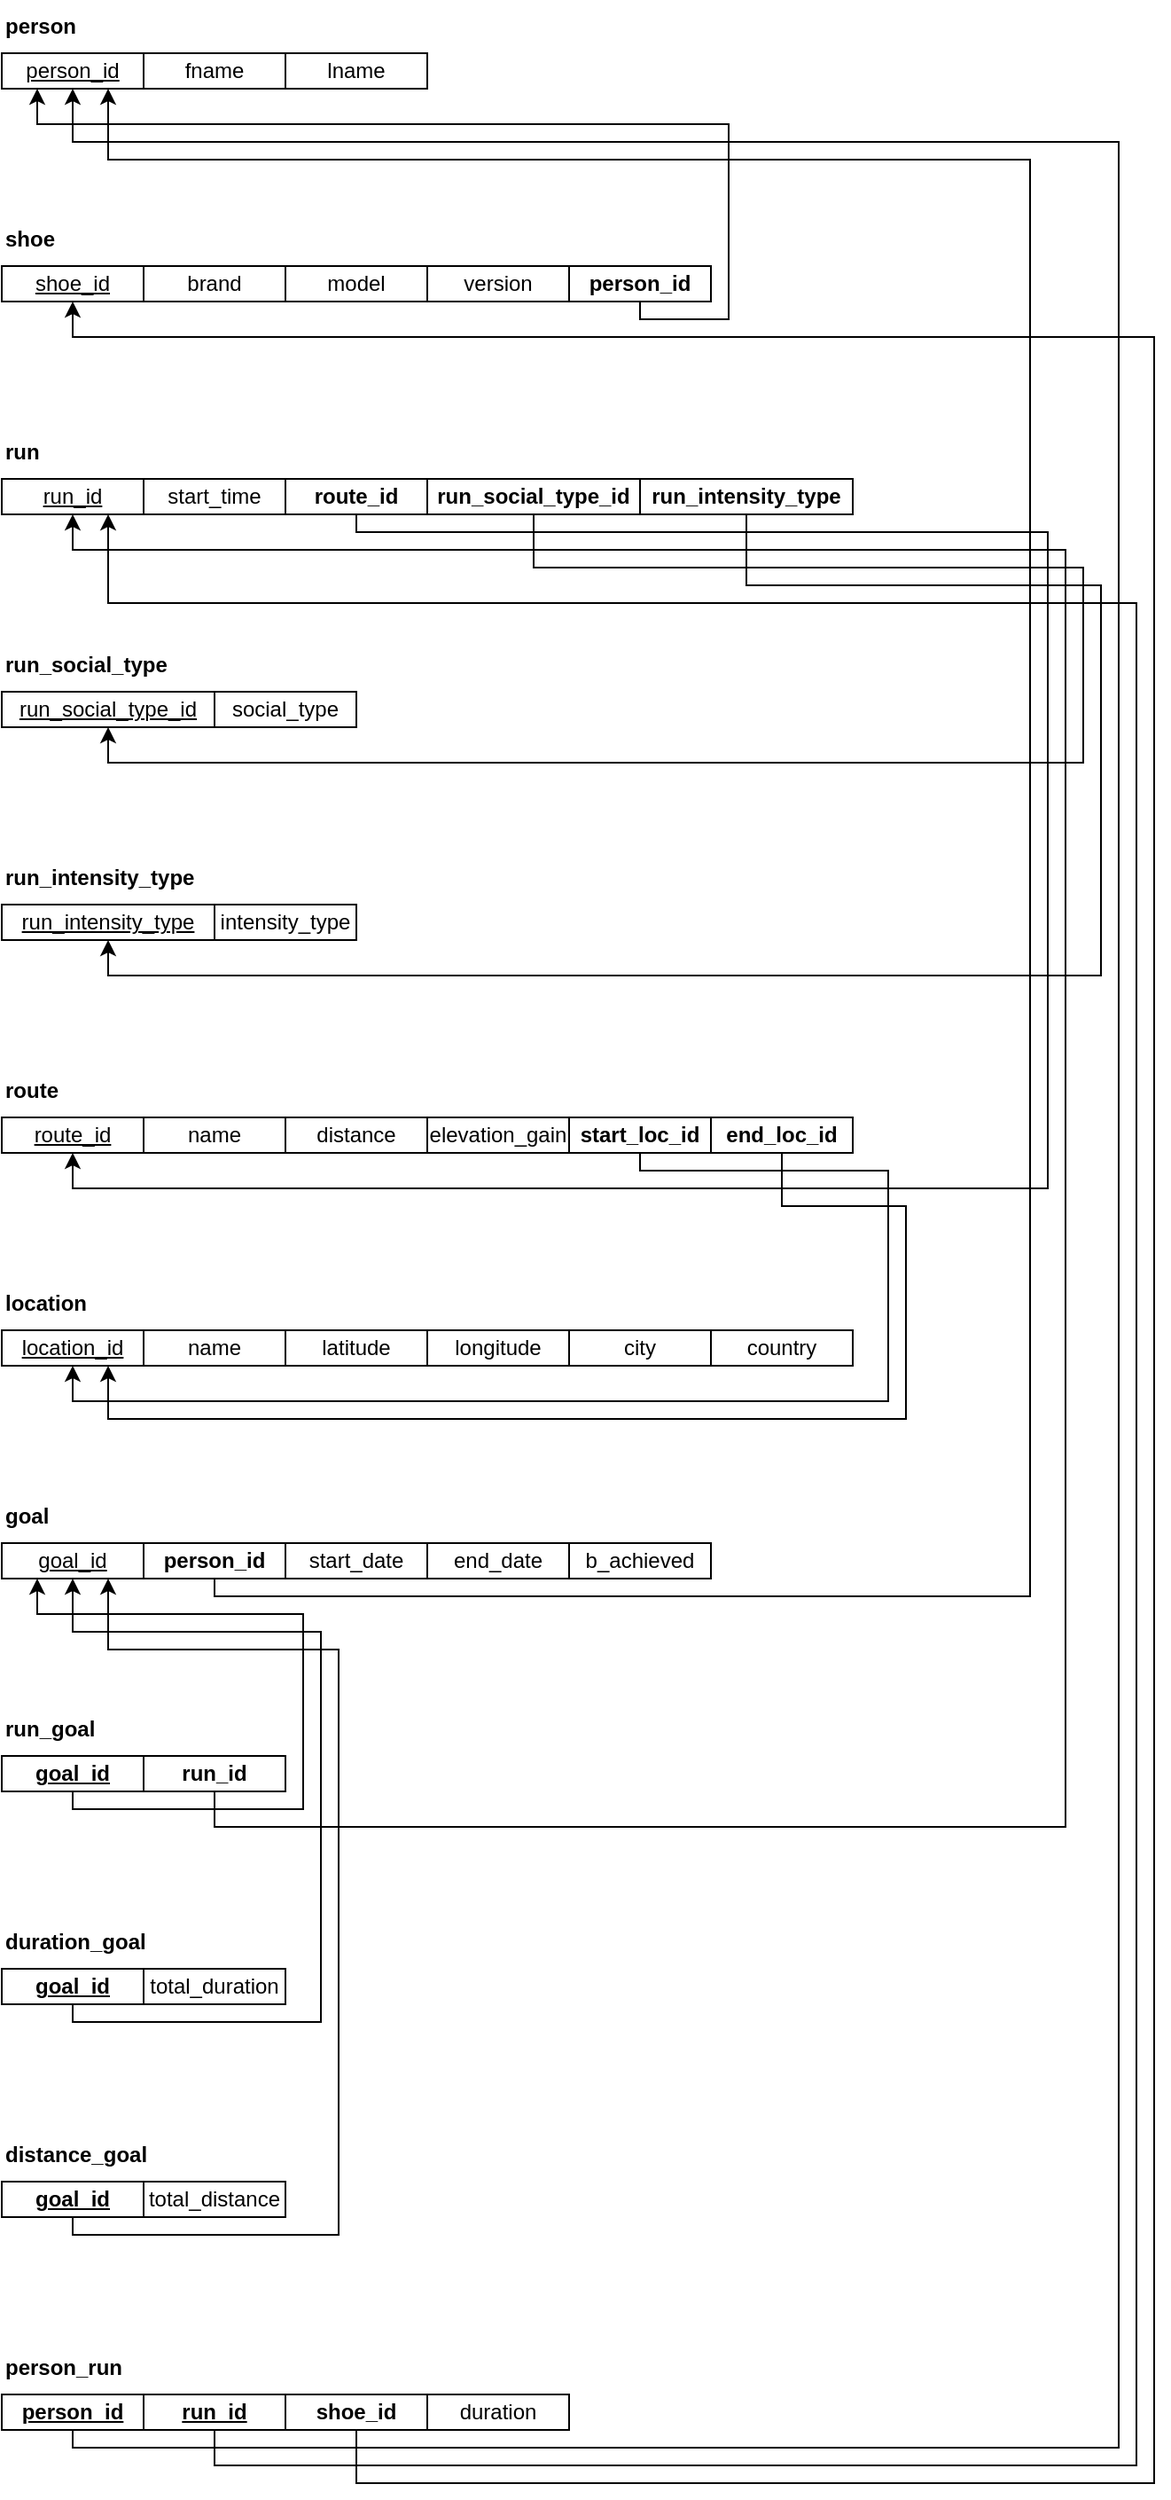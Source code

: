 <mxfile version="24.7.17">
  <diagram name="Page-1" id="NN9Ntpjx-jl_X6_2pM8p">
    <mxGraphModel dx="863" dy="900" grid="1" gridSize="10" guides="1" tooltips="1" connect="1" arrows="1" fold="1" page="1" pageScale="1" pageWidth="850" pageHeight="1100" math="0" shadow="0">
      <root>
        <mxCell id="0" />
        <mxCell id="1" parent="0" />
        <mxCell id="JpYg0RpFn67qtgdYz812-1" value="person" style="text;html=1;align=left;verticalAlign=middle;whiteSpace=wrap;rounded=0;fontStyle=1" parent="1" vertex="1">
          <mxGeometry x="120" y="110" width="60" height="30" as="geometry" />
        </mxCell>
        <mxCell id="JpYg0RpFn67qtgdYz812-2" value="person_id" style="rounded=0;whiteSpace=wrap;html=1;fontStyle=4" parent="1" vertex="1">
          <mxGeometry x="120" y="140" width="80" height="20" as="geometry" />
        </mxCell>
        <mxCell id="JpYg0RpFn67qtgdYz812-3" value="fname" style="rounded=0;whiteSpace=wrap;html=1;" parent="1" vertex="1">
          <mxGeometry x="200" y="140" width="80" height="20" as="geometry" />
        </mxCell>
        <mxCell id="JpYg0RpFn67qtgdYz812-4" value="lname" style="rounded=0;whiteSpace=wrap;html=1;" parent="1" vertex="1">
          <mxGeometry x="280" y="140" width="80" height="20" as="geometry" />
        </mxCell>
        <mxCell id="JpYg0RpFn67qtgdYz812-5" value="shoe" style="text;html=1;align=left;verticalAlign=middle;whiteSpace=wrap;rounded=0;fontStyle=1" parent="1" vertex="1">
          <mxGeometry x="120" y="230" width="60" height="30" as="geometry" />
        </mxCell>
        <mxCell id="JpYg0RpFn67qtgdYz812-6" value="shoe_id" style="rounded=0;whiteSpace=wrap;html=1;fontStyle=4" parent="1" vertex="1">
          <mxGeometry x="120" y="260" width="80" height="20" as="geometry" />
        </mxCell>
        <mxCell id="JpYg0RpFn67qtgdYz812-7" value="brand" style="rounded=0;whiteSpace=wrap;html=1;" parent="1" vertex="1">
          <mxGeometry x="200" y="260" width="80" height="20" as="geometry" />
        </mxCell>
        <mxCell id="JpYg0RpFn67qtgdYz812-8" value="model" style="rounded=0;whiteSpace=wrap;html=1;" parent="1" vertex="1">
          <mxGeometry x="280" y="260" width="80" height="20" as="geometry" />
        </mxCell>
        <mxCell id="JpYg0RpFn67qtgdYz812-9" value="version" style="rounded=0;whiteSpace=wrap;html=1;" parent="1" vertex="1">
          <mxGeometry x="360" y="260" width="80" height="20" as="geometry" />
        </mxCell>
        <mxCell id="JpYg0RpFn67qtgdYz812-10" value="&lt;b&gt;run&lt;/b&gt;" style="text;html=1;align=left;verticalAlign=middle;whiteSpace=wrap;rounded=0;" parent="1" vertex="1">
          <mxGeometry x="120" y="350" width="60" height="30" as="geometry" />
        </mxCell>
        <mxCell id="JpYg0RpFn67qtgdYz812-11" value="run_id" style="rounded=0;whiteSpace=wrap;html=1;fontStyle=4" parent="1" vertex="1">
          <mxGeometry x="120" y="380" width="80" height="20" as="geometry" />
        </mxCell>
        <mxCell id="JpYg0RpFn67qtgdYz812-13" value="start_time" style="rounded=0;whiteSpace=wrap;html=1;" parent="1" vertex="1">
          <mxGeometry x="200" y="380" width="80" height="20" as="geometry" />
        </mxCell>
        <mxCell id="YwOJinUkW7khNQ9SXKsT-1" value="&lt;b&gt;run_social_type&lt;/b&gt;" style="text;html=1;align=left;verticalAlign=middle;whiteSpace=wrap;rounded=0;" vertex="1" parent="1">
          <mxGeometry x="120" y="470" width="60" height="30" as="geometry" />
        </mxCell>
        <mxCell id="YwOJinUkW7khNQ9SXKsT-2" value="run_social_type_id" style="rounded=0;whiteSpace=wrap;html=1;fontStyle=4" vertex="1" parent="1">
          <mxGeometry x="120" y="500" width="120" height="20" as="geometry" />
        </mxCell>
        <mxCell id="YwOJinUkW7khNQ9SXKsT-4" value="social_type" style="rounded=0;whiteSpace=wrap;html=1;" vertex="1" parent="1">
          <mxGeometry x="240" y="500" width="80" height="20" as="geometry" />
        </mxCell>
        <mxCell id="YwOJinUkW7khNQ9SXKsT-7" value="&lt;b&gt;run_intensity_type&lt;/b&gt;" style="text;html=1;align=left;verticalAlign=middle;whiteSpace=wrap;rounded=0;" vertex="1" parent="1">
          <mxGeometry x="120" y="590" width="60" height="30" as="geometry" />
        </mxCell>
        <mxCell id="YwOJinUkW7khNQ9SXKsT-8" value="run_intensity_type" style="rounded=0;whiteSpace=wrap;html=1;fontStyle=4" vertex="1" parent="1">
          <mxGeometry x="120" y="620" width="120" height="20" as="geometry" />
        </mxCell>
        <mxCell id="YwOJinUkW7khNQ9SXKsT-9" value="intensity_type" style="rounded=0;whiteSpace=wrap;html=1;" vertex="1" parent="1">
          <mxGeometry x="240" y="620" width="80" height="20" as="geometry" />
        </mxCell>
        <mxCell id="YwOJinUkW7khNQ9SXKsT-13" value="route" style="text;html=1;align=left;verticalAlign=middle;whiteSpace=wrap;rounded=0;fontStyle=1" vertex="1" parent="1">
          <mxGeometry x="120" y="710" width="60" height="30" as="geometry" />
        </mxCell>
        <mxCell id="YwOJinUkW7khNQ9SXKsT-14" value="route_id" style="rounded=0;whiteSpace=wrap;html=1;fontStyle=4" vertex="1" parent="1">
          <mxGeometry x="120" y="740" width="80" height="20" as="geometry" />
        </mxCell>
        <mxCell id="YwOJinUkW7khNQ9SXKsT-15" value="name" style="rounded=0;whiteSpace=wrap;html=1;" vertex="1" parent="1">
          <mxGeometry x="200" y="740" width="80" height="20" as="geometry" />
        </mxCell>
        <mxCell id="YwOJinUkW7khNQ9SXKsT-16" value="distance" style="rounded=0;whiteSpace=wrap;html=1;" vertex="1" parent="1">
          <mxGeometry x="280" y="740" width="80" height="20" as="geometry" />
        </mxCell>
        <mxCell id="YwOJinUkW7khNQ9SXKsT-22" value="location" style="text;html=1;align=left;verticalAlign=middle;whiteSpace=wrap;rounded=0;fontStyle=1" vertex="1" parent="1">
          <mxGeometry x="120" y="830" width="60" height="30" as="geometry" />
        </mxCell>
        <mxCell id="YwOJinUkW7khNQ9SXKsT-23" value="location_id" style="rounded=0;whiteSpace=wrap;html=1;fontStyle=4" vertex="1" parent="1">
          <mxGeometry x="120" y="860" width="80" height="20" as="geometry" />
        </mxCell>
        <mxCell id="YwOJinUkW7khNQ9SXKsT-24" value="name" style="rounded=0;whiteSpace=wrap;html=1;" vertex="1" parent="1">
          <mxGeometry x="200" y="860" width="80" height="20" as="geometry" />
        </mxCell>
        <mxCell id="YwOJinUkW7khNQ9SXKsT-25" value="latitude" style="rounded=0;whiteSpace=wrap;html=1;" vertex="1" parent="1">
          <mxGeometry x="280" y="860" width="80" height="20" as="geometry" />
        </mxCell>
        <mxCell id="YwOJinUkW7khNQ9SXKsT-26" value="longitude" style="rounded=0;whiteSpace=wrap;html=1;" vertex="1" parent="1">
          <mxGeometry x="360" y="860" width="80" height="20" as="geometry" />
        </mxCell>
        <mxCell id="YwOJinUkW7khNQ9SXKsT-27" value="city" style="rounded=0;whiteSpace=wrap;html=1;" vertex="1" parent="1">
          <mxGeometry x="440" y="860" width="80" height="20" as="geometry" />
        </mxCell>
        <mxCell id="YwOJinUkW7khNQ9SXKsT-28" value="country" style="rounded=0;whiteSpace=wrap;html=1;" vertex="1" parent="1">
          <mxGeometry x="520" y="860" width="80" height="20" as="geometry" />
        </mxCell>
        <mxCell id="YwOJinUkW7khNQ9SXKsT-29" value="elevation_gain" style="rounded=0;whiteSpace=wrap;html=1;" vertex="1" parent="1">
          <mxGeometry x="360" y="740" width="80" height="20" as="geometry" />
        </mxCell>
        <mxCell id="YwOJinUkW7khNQ9SXKsT-30" value="goal" style="text;html=1;align=left;verticalAlign=middle;whiteSpace=wrap;rounded=0;fontStyle=1" vertex="1" parent="1">
          <mxGeometry x="120" y="950" width="60" height="30" as="geometry" />
        </mxCell>
        <mxCell id="YwOJinUkW7khNQ9SXKsT-31" value="goal_id" style="rounded=0;whiteSpace=wrap;html=1;fontStyle=4" vertex="1" parent="1">
          <mxGeometry x="120" y="980" width="80" height="20" as="geometry" />
        </mxCell>
        <mxCell id="YwOJinUkW7khNQ9SXKsT-47" value="run_goal" style="text;html=1;align=left;verticalAlign=middle;whiteSpace=wrap;rounded=0;fontStyle=1" vertex="1" parent="1">
          <mxGeometry x="120" y="1070" width="60" height="30" as="geometry" />
        </mxCell>
        <mxCell id="YwOJinUkW7khNQ9SXKsT-81" style="edgeStyle=orthogonalEdgeStyle;rounded=0;orthogonalLoop=1;jettySize=auto;html=1;entryX=0.25;entryY=1;entryDx=0;entryDy=0;fontFamily=Helvetica;fontSize=12;fontColor=default;" edge="1" parent="1" source="YwOJinUkW7khNQ9SXKsT-48" target="YwOJinUkW7khNQ9SXKsT-31">
          <mxGeometry relative="1" as="geometry">
            <Array as="points">
              <mxPoint x="160" y="1130" />
              <mxPoint x="290" y="1130" />
              <mxPoint x="290" y="1020" />
              <mxPoint x="140" y="1020" />
            </Array>
          </mxGeometry>
        </mxCell>
        <mxCell id="YwOJinUkW7khNQ9SXKsT-48" value="goal_id" style="rounded=0;whiteSpace=wrap;html=1;fontStyle=5" vertex="1" parent="1">
          <mxGeometry x="120" y="1100" width="80" height="20" as="geometry" />
        </mxCell>
        <mxCell id="YwOJinUkW7khNQ9SXKsT-49" value="duration_goal" style="text;html=1;align=left;verticalAlign=middle;whiteSpace=wrap;rounded=0;fontStyle=1" vertex="1" parent="1">
          <mxGeometry x="120" y="1190" width="60" height="30" as="geometry" />
        </mxCell>
        <mxCell id="YwOJinUkW7khNQ9SXKsT-82" style="edgeStyle=orthogonalEdgeStyle;rounded=0;orthogonalLoop=1;jettySize=auto;html=1;entryX=0.5;entryY=1;entryDx=0;entryDy=0;fontFamily=Helvetica;fontSize=12;fontColor=default;" edge="1" parent="1" source="YwOJinUkW7khNQ9SXKsT-50" target="YwOJinUkW7khNQ9SXKsT-31">
          <mxGeometry relative="1" as="geometry">
            <Array as="points">
              <mxPoint x="160" y="1250" />
              <mxPoint x="300" y="1250" />
              <mxPoint x="300" y="1030" />
              <mxPoint x="160" y="1030" />
            </Array>
          </mxGeometry>
        </mxCell>
        <mxCell id="YwOJinUkW7khNQ9SXKsT-50" value="goal_id" style="rounded=0;whiteSpace=wrap;html=1;fontStyle=5" vertex="1" parent="1">
          <mxGeometry x="120" y="1220" width="80" height="20" as="geometry" />
        </mxCell>
        <mxCell id="YwOJinUkW7khNQ9SXKsT-51" value="distance_goal" style="text;html=1;align=left;verticalAlign=middle;whiteSpace=wrap;rounded=0;fontStyle=1" vertex="1" parent="1">
          <mxGeometry x="120" y="1310" width="60" height="30" as="geometry" />
        </mxCell>
        <mxCell id="YwOJinUkW7khNQ9SXKsT-83" style="edgeStyle=orthogonalEdgeStyle;rounded=0;orthogonalLoop=1;jettySize=auto;html=1;entryX=0.75;entryY=1;entryDx=0;entryDy=0;fontFamily=Helvetica;fontSize=12;fontColor=default;" edge="1" parent="1" source="YwOJinUkW7khNQ9SXKsT-52" target="YwOJinUkW7khNQ9SXKsT-31">
          <mxGeometry relative="1" as="geometry">
            <Array as="points">
              <mxPoint x="160" y="1370" />
              <mxPoint x="310" y="1370" />
              <mxPoint x="310" y="1040" />
              <mxPoint x="180" y="1040" />
            </Array>
          </mxGeometry>
        </mxCell>
        <mxCell id="YwOJinUkW7khNQ9SXKsT-52" value="goal_id" style="rounded=0;whiteSpace=wrap;html=1;fontStyle=5" vertex="1" parent="1">
          <mxGeometry x="120" y="1340" width="80" height="20" as="geometry" />
        </mxCell>
        <mxCell id="YwOJinUkW7khNQ9SXKsT-53" value="total_duration" style="rounded=0;whiteSpace=wrap;html=1;" vertex="1" parent="1">
          <mxGeometry x="200" y="1220" width="80" height="20" as="geometry" />
        </mxCell>
        <mxCell id="YwOJinUkW7khNQ9SXKsT-54" value="total_distance" style="rounded=0;whiteSpace=wrap;html=1;" vertex="1" parent="1">
          <mxGeometry x="200" y="1340" width="80" height="20" as="geometry" />
        </mxCell>
        <mxCell id="YwOJinUkW7khNQ9SXKsT-56" style="edgeStyle=orthogonalEdgeStyle;rounded=0;orthogonalLoop=1;jettySize=auto;html=1;entryX=0.25;entryY=1;entryDx=0;entryDy=0;fontFamily=Helvetica;fontSize=12;fontColor=default;" edge="1" parent="1" source="YwOJinUkW7khNQ9SXKsT-55" target="JpYg0RpFn67qtgdYz812-2">
          <mxGeometry relative="1" as="geometry">
            <Array as="points">
              <mxPoint x="480" y="290" />
              <mxPoint x="530" y="290" />
              <mxPoint x="530" y="180" />
              <mxPoint x="140" y="180" />
            </Array>
          </mxGeometry>
        </mxCell>
        <mxCell id="YwOJinUkW7khNQ9SXKsT-55" value="person_id" style="rounded=0;whiteSpace=wrap;html=1;fontStyle=1" vertex="1" parent="1">
          <mxGeometry x="440" y="260" width="80" height="20" as="geometry" />
        </mxCell>
        <mxCell id="YwOJinUkW7khNQ9SXKsT-60" value="person_run" style="text;html=1;align=left;verticalAlign=middle;whiteSpace=wrap;rounded=0;fontStyle=1" vertex="1" parent="1">
          <mxGeometry x="120" y="1430" width="60" height="30" as="geometry" />
        </mxCell>
        <mxCell id="YwOJinUkW7khNQ9SXKsT-86" style="edgeStyle=orthogonalEdgeStyle;rounded=0;orthogonalLoop=1;jettySize=auto;html=1;entryX=0.5;entryY=1;entryDx=0;entryDy=0;fontFamily=Helvetica;fontSize=12;fontColor=default;" edge="1" parent="1" source="YwOJinUkW7khNQ9SXKsT-61" target="JpYg0RpFn67qtgdYz812-2">
          <mxGeometry relative="1" as="geometry">
            <Array as="points">
              <mxPoint x="160" y="1490" />
              <mxPoint x="750" y="1490" />
              <mxPoint x="750" y="190" />
              <mxPoint x="160" y="190" />
            </Array>
          </mxGeometry>
        </mxCell>
        <mxCell id="YwOJinUkW7khNQ9SXKsT-61" value="person_id" style="rounded=0;whiteSpace=wrap;html=1;fontStyle=5" vertex="1" parent="1">
          <mxGeometry x="120" y="1460" width="80" height="20" as="geometry" />
        </mxCell>
        <mxCell id="YwOJinUkW7khNQ9SXKsT-87" style="edgeStyle=orthogonalEdgeStyle;rounded=0;orthogonalLoop=1;jettySize=auto;html=1;fontFamily=Helvetica;fontSize=12;fontColor=default;entryX=0.75;entryY=1;entryDx=0;entryDy=0;" edge="1" parent="1" source="YwOJinUkW7khNQ9SXKsT-62" target="JpYg0RpFn67qtgdYz812-11">
          <mxGeometry relative="1" as="geometry">
            <Array as="points">
              <mxPoint x="240" y="1500" />
              <mxPoint x="760" y="1500" />
              <mxPoint x="760" y="450" />
              <mxPoint x="180" y="450" />
            </Array>
          </mxGeometry>
        </mxCell>
        <mxCell id="YwOJinUkW7khNQ9SXKsT-62" value="run_id" style="rounded=0;whiteSpace=wrap;html=1;fontStyle=5" vertex="1" parent="1">
          <mxGeometry x="200" y="1460" width="80" height="20" as="geometry" />
        </mxCell>
        <mxCell id="YwOJinUkW7khNQ9SXKsT-64" style="edgeStyle=orthogonalEdgeStyle;rounded=0;orthogonalLoop=1;jettySize=auto;html=1;entryX=0.5;entryY=1;entryDx=0;entryDy=0;fontFamily=Helvetica;fontSize=12;fontColor=default;" edge="1" parent="1" source="YwOJinUkW7khNQ9SXKsT-63" target="YwOJinUkW7khNQ9SXKsT-14">
          <mxGeometry relative="1" as="geometry">
            <Array as="points">
              <mxPoint x="320" y="410" />
              <mxPoint x="710" y="410" />
              <mxPoint x="710" y="780" />
              <mxPoint x="160" y="780" />
            </Array>
          </mxGeometry>
        </mxCell>
        <mxCell id="YwOJinUkW7khNQ9SXKsT-63" value="route_id" style="rounded=0;whiteSpace=wrap;html=1;fontStyle=1" vertex="1" parent="1">
          <mxGeometry x="280" y="380" width="80" height="20" as="geometry" />
        </mxCell>
        <mxCell id="YwOJinUkW7khNQ9SXKsT-66" style="edgeStyle=orthogonalEdgeStyle;rounded=0;orthogonalLoop=1;jettySize=auto;html=1;entryX=0.5;entryY=1;entryDx=0;entryDy=0;fontFamily=Helvetica;fontSize=12;fontColor=default;" edge="1" parent="1" source="YwOJinUkW7khNQ9SXKsT-65" target="JpYg0RpFn67qtgdYz812-11">
          <mxGeometry relative="1" as="geometry">
            <Array as="points">
              <mxPoint x="240" y="1140" />
              <mxPoint x="720" y="1140" />
              <mxPoint x="720" y="420" />
              <mxPoint x="160" y="420" />
            </Array>
          </mxGeometry>
        </mxCell>
        <mxCell id="YwOJinUkW7khNQ9SXKsT-65" value="run_id" style="rounded=0;whiteSpace=wrap;html=1;fontStyle=1" vertex="1" parent="1">
          <mxGeometry x="200" y="1100" width="80" height="20" as="geometry" />
        </mxCell>
        <mxCell id="YwOJinUkW7khNQ9SXKsT-70" style="edgeStyle=orthogonalEdgeStyle;rounded=0;orthogonalLoop=1;jettySize=auto;html=1;entryX=0.5;entryY=1;entryDx=0;entryDy=0;fontFamily=Helvetica;fontSize=12;fontColor=default;" edge="1" parent="1" source="YwOJinUkW7khNQ9SXKsT-68" target="YwOJinUkW7khNQ9SXKsT-2">
          <mxGeometry relative="1" as="geometry">
            <Array as="points">
              <mxPoint x="420" y="430" />
              <mxPoint x="730" y="430" />
              <mxPoint x="730" y="540" />
              <mxPoint x="180" y="540" />
            </Array>
          </mxGeometry>
        </mxCell>
        <mxCell id="YwOJinUkW7khNQ9SXKsT-68" value="run_social_type_id" style="rounded=0;whiteSpace=wrap;html=1;fontStyle=1" vertex="1" parent="1">
          <mxGeometry x="360" y="380" width="120" height="20" as="geometry" />
        </mxCell>
        <mxCell id="YwOJinUkW7khNQ9SXKsT-71" style="edgeStyle=orthogonalEdgeStyle;rounded=0;orthogonalLoop=1;jettySize=auto;html=1;fontFamily=Helvetica;fontSize=12;fontColor=default;entryX=0.5;entryY=1;entryDx=0;entryDy=0;" edge="1" parent="1" source="YwOJinUkW7khNQ9SXKsT-69" target="YwOJinUkW7khNQ9SXKsT-8">
          <mxGeometry relative="1" as="geometry">
            <mxPoint x="150" y="690" as="targetPoint" />
            <Array as="points">
              <mxPoint x="540" y="440" />
              <mxPoint x="740" y="440" />
              <mxPoint x="740" y="660" />
              <mxPoint x="180" y="660" />
            </Array>
          </mxGeometry>
        </mxCell>
        <mxCell id="YwOJinUkW7khNQ9SXKsT-69" value="run_intensity_type" style="rounded=0;whiteSpace=wrap;html=1;fontStyle=1" vertex="1" parent="1">
          <mxGeometry x="480" y="380" width="120" height="20" as="geometry" />
        </mxCell>
        <mxCell id="YwOJinUkW7khNQ9SXKsT-75" style="edgeStyle=orthogonalEdgeStyle;rounded=0;orthogonalLoop=1;jettySize=auto;html=1;entryX=0.5;entryY=1;entryDx=0;entryDy=0;fontFamily=Helvetica;fontSize=12;fontColor=default;" edge="1" parent="1" source="YwOJinUkW7khNQ9SXKsT-73" target="YwOJinUkW7khNQ9SXKsT-23">
          <mxGeometry relative="1" as="geometry">
            <Array as="points">
              <mxPoint x="480" y="770" />
              <mxPoint x="620" y="770" />
              <mxPoint x="620" y="900" />
              <mxPoint x="160" y="900" />
            </Array>
          </mxGeometry>
        </mxCell>
        <mxCell id="YwOJinUkW7khNQ9SXKsT-73" value="start_loc_id" style="rounded=0;whiteSpace=wrap;html=1;fontStyle=1" vertex="1" parent="1">
          <mxGeometry x="440" y="740" width="80" height="20" as="geometry" />
        </mxCell>
        <mxCell id="YwOJinUkW7khNQ9SXKsT-76" style="edgeStyle=orthogonalEdgeStyle;rounded=0;orthogonalLoop=1;jettySize=auto;html=1;fontFamily=Helvetica;fontSize=12;fontColor=default;entryX=0.75;entryY=1;entryDx=0;entryDy=0;" edge="1" parent="1" source="YwOJinUkW7khNQ9SXKsT-74" target="YwOJinUkW7khNQ9SXKsT-23">
          <mxGeometry relative="1" as="geometry">
            <Array as="points">
              <mxPoint x="560" y="790" />
              <mxPoint x="630" y="790" />
              <mxPoint x="630" y="910" />
              <mxPoint x="180" y="910" />
            </Array>
          </mxGeometry>
        </mxCell>
        <mxCell id="YwOJinUkW7khNQ9SXKsT-74" value="end_loc_id" style="rounded=0;whiteSpace=wrap;html=1;fontStyle=1" vertex="1" parent="1">
          <mxGeometry x="520" y="740" width="80" height="20" as="geometry" />
        </mxCell>
        <mxCell id="YwOJinUkW7khNQ9SXKsT-80" value="duration" style="rounded=0;whiteSpace=wrap;html=1;" vertex="1" parent="1">
          <mxGeometry x="360" y="1460" width="80" height="20" as="geometry" />
        </mxCell>
        <mxCell id="YwOJinUkW7khNQ9SXKsT-88" style="edgeStyle=orthogonalEdgeStyle;rounded=0;orthogonalLoop=1;jettySize=auto;html=1;entryX=0.5;entryY=1;entryDx=0;entryDy=0;fontFamily=Helvetica;fontSize=12;fontColor=default;" edge="1" parent="1" source="YwOJinUkW7khNQ9SXKsT-85" target="JpYg0RpFn67qtgdYz812-6">
          <mxGeometry relative="1" as="geometry">
            <Array as="points">
              <mxPoint x="320" y="1510" />
              <mxPoint x="770" y="1510" />
              <mxPoint x="770" y="300" />
              <mxPoint x="160" y="300" />
            </Array>
          </mxGeometry>
        </mxCell>
        <mxCell id="YwOJinUkW7khNQ9SXKsT-85" value="shoe_id" style="rounded=0;whiteSpace=wrap;html=1;fontStyle=1" vertex="1" parent="1">
          <mxGeometry x="280" y="1460" width="80" height="20" as="geometry" />
        </mxCell>
        <mxCell id="YwOJinUkW7khNQ9SXKsT-91" style="edgeStyle=orthogonalEdgeStyle;rounded=0;orthogonalLoop=1;jettySize=auto;html=1;fontFamily=Helvetica;fontSize=12;fontColor=default;entryX=0.75;entryY=1;entryDx=0;entryDy=0;" edge="1" parent="1" source="YwOJinUkW7khNQ9SXKsT-90" target="JpYg0RpFn67qtgdYz812-2">
          <mxGeometry relative="1" as="geometry">
            <mxPoint x="200" y="195.778" as="targetPoint" />
            <Array as="points">
              <mxPoint x="240" y="1010" />
              <mxPoint x="700" y="1010" />
              <mxPoint x="700" y="200" />
              <mxPoint x="180" y="200" />
            </Array>
          </mxGeometry>
        </mxCell>
        <mxCell id="YwOJinUkW7khNQ9SXKsT-90" value="person_id" style="rounded=0;whiteSpace=wrap;html=1;fontStyle=1" vertex="1" parent="1">
          <mxGeometry x="200" y="980" width="80" height="20" as="geometry" />
        </mxCell>
        <mxCell id="YwOJinUkW7khNQ9SXKsT-93" value="start_date" style="rounded=0;whiteSpace=wrap;html=1;" vertex="1" parent="1">
          <mxGeometry x="280" y="980" width="80" height="20" as="geometry" />
        </mxCell>
        <mxCell id="YwOJinUkW7khNQ9SXKsT-94" value="end_date" style="rounded=0;whiteSpace=wrap;html=1;" vertex="1" parent="1">
          <mxGeometry x="360" y="980" width="80" height="20" as="geometry" />
        </mxCell>
        <mxCell id="YwOJinUkW7khNQ9SXKsT-95" value="b_achieved" style="rounded=0;whiteSpace=wrap;html=1;" vertex="1" parent="1">
          <mxGeometry x="440" y="980" width="80" height="20" as="geometry" />
        </mxCell>
      </root>
    </mxGraphModel>
  </diagram>
</mxfile>
